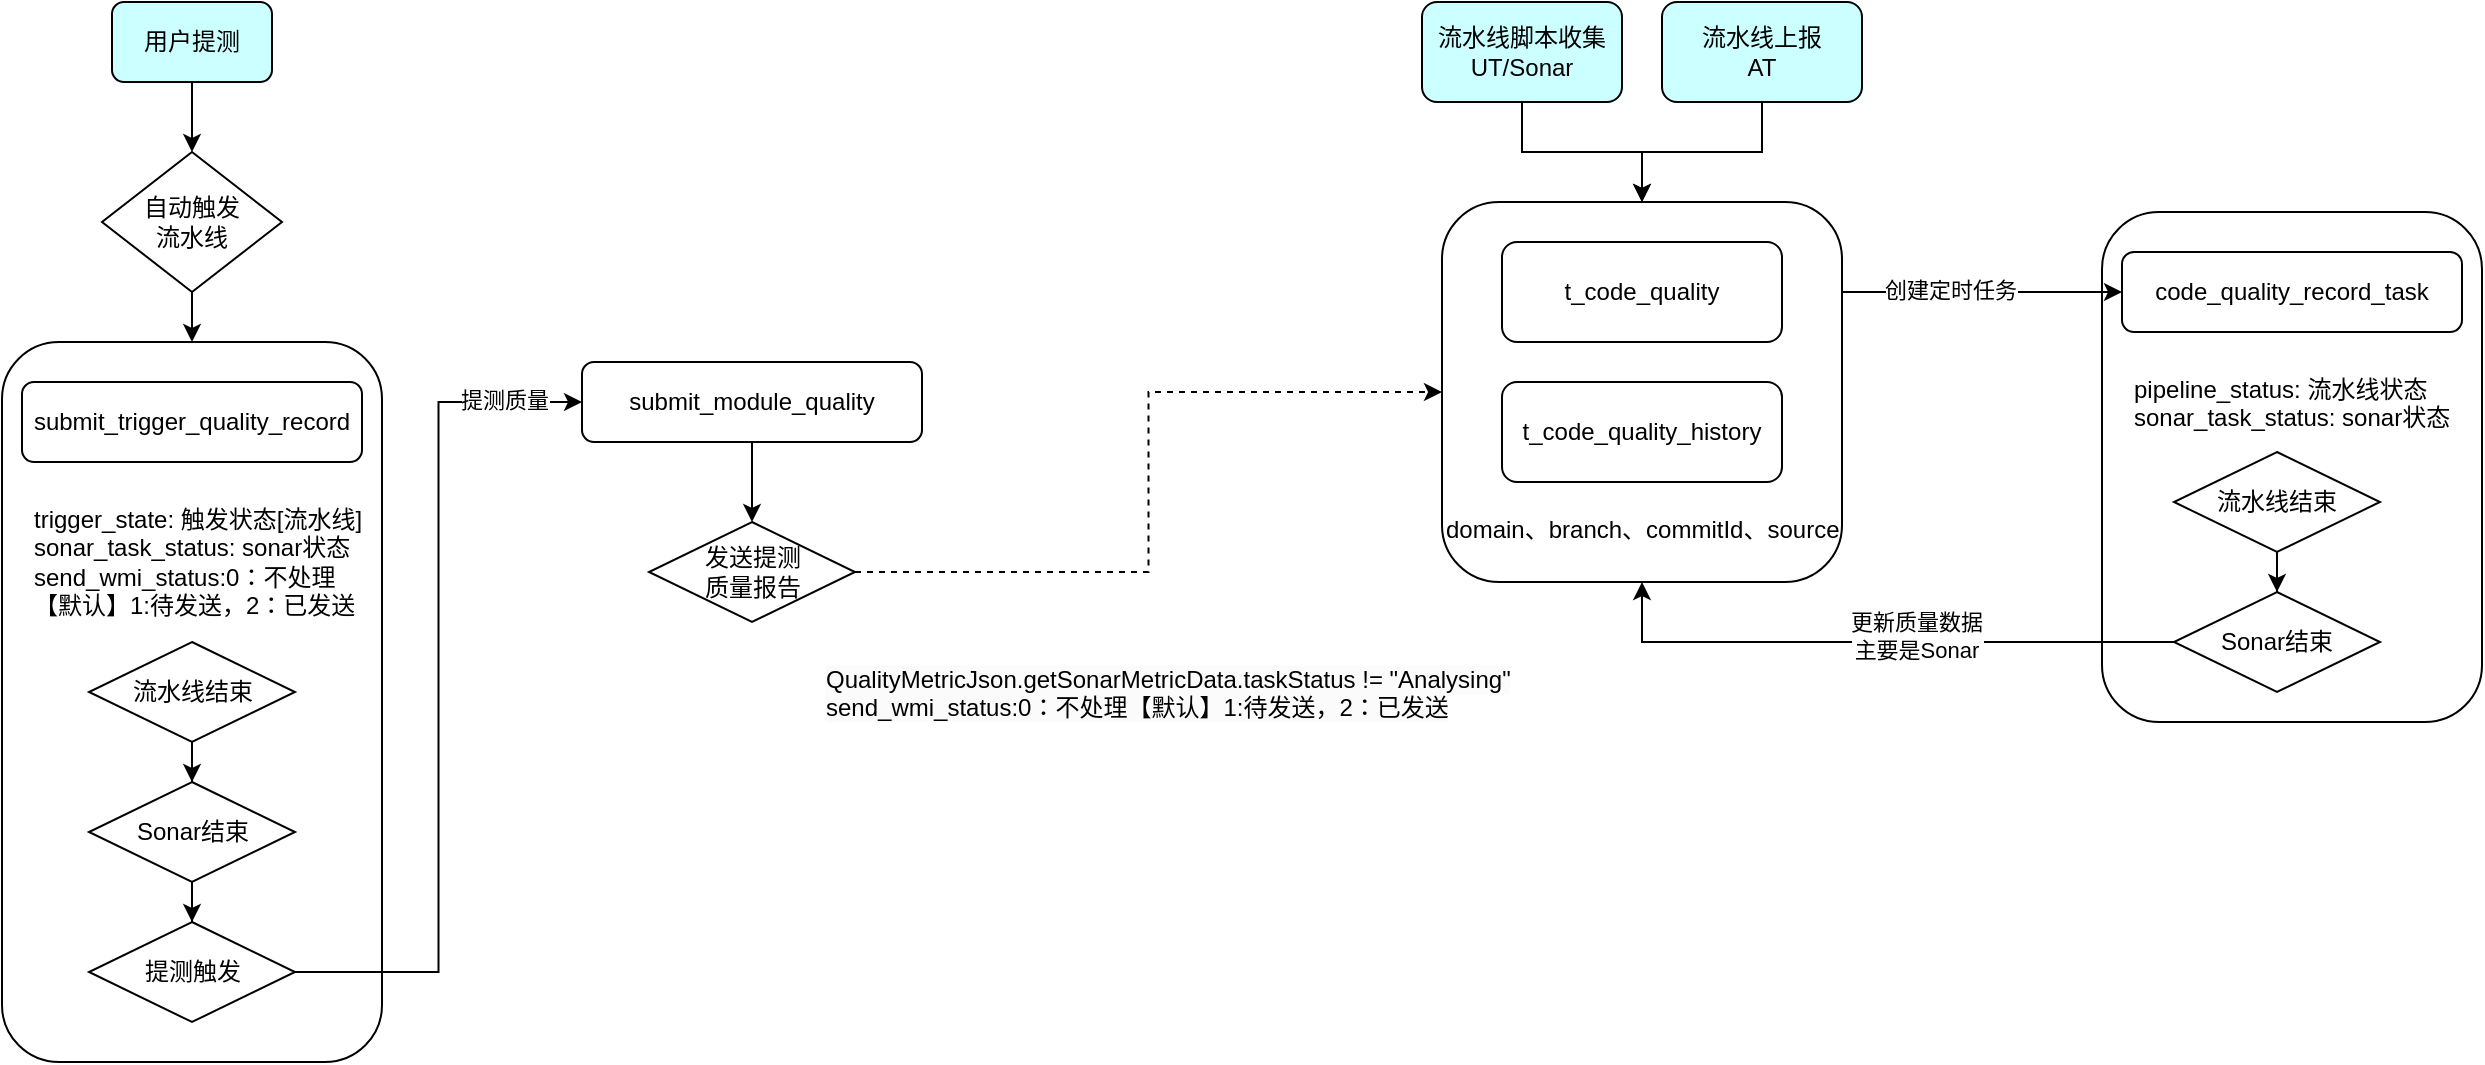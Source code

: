<mxfile version="24.9.1">
  <diagram name="第 1 页" id="VxHALeBs2BCOJVHT1nt_">
    <mxGraphModel dx="1434" dy="746" grid="1" gridSize="10" guides="1" tooltips="1" connect="1" arrows="1" fold="1" page="1" pageScale="1" pageWidth="1654" pageHeight="1169" math="0" shadow="0">
      <root>
        <mxCell id="0" />
        <mxCell id="1" parent="0" />
        <mxCell id="WK5S7aKCZVSB_zJ08Xr1-57" value="" style="group" vertex="1" connectable="0" parent="1">
          <mxGeometry x="850" y="300" width="530" height="360" as="geometry" />
        </mxCell>
        <mxCell id="WK5S7aKCZVSB_zJ08Xr1-54" style="edgeStyle=orthogonalEdgeStyle;rounded=0;orthogonalLoop=1;jettySize=auto;html=1;entryX=0.5;entryY=0;entryDx=0;entryDy=0;" edge="1" parent="WK5S7aKCZVSB_zJ08Xr1-57" source="WK5S7aKCZVSB_zJ08Xr1-1" target="WK5S7aKCZVSB_zJ08Xr1-6">
          <mxGeometry relative="1" as="geometry" />
        </mxCell>
        <mxCell id="WK5S7aKCZVSB_zJ08Xr1-1" value="流水线脚本收集UT/Sonar" style="rounded=1;whiteSpace=wrap;html=1;fillColor=#CCFFFF;" vertex="1" parent="WK5S7aKCZVSB_zJ08Xr1-57">
          <mxGeometry width="100" height="50" as="geometry" />
        </mxCell>
        <mxCell id="WK5S7aKCZVSB_zJ08Xr1-55" style="edgeStyle=orthogonalEdgeStyle;rounded=0;orthogonalLoop=1;jettySize=auto;html=1;entryX=0.5;entryY=0;entryDx=0;entryDy=0;" edge="1" parent="WK5S7aKCZVSB_zJ08Xr1-57" source="WK5S7aKCZVSB_zJ08Xr1-2" target="WK5S7aKCZVSB_zJ08Xr1-6">
          <mxGeometry relative="1" as="geometry" />
        </mxCell>
        <mxCell id="WK5S7aKCZVSB_zJ08Xr1-2" value="&lt;div&gt;&lt;span style=&quot;background-color: initial;&quot;&gt;流水线上报&lt;/span&gt;&lt;/div&gt;&lt;div&gt;&lt;span style=&quot;background-color: initial;&quot;&gt;AT&lt;/span&gt;&lt;br&gt;&lt;/div&gt;" style="rounded=1;whiteSpace=wrap;html=1;fillColor=#CCFFFF;" vertex="1" parent="WK5S7aKCZVSB_zJ08Xr1-57">
          <mxGeometry x="120" width="100" height="50" as="geometry" />
        </mxCell>
        <mxCell id="WK5S7aKCZVSB_zJ08Xr1-23" value="" style="group" vertex="1" connectable="0" parent="WK5S7aKCZVSB_zJ08Xr1-57">
          <mxGeometry x="340" y="105" width="190" height="255" as="geometry" />
        </mxCell>
        <mxCell id="WK5S7aKCZVSB_zJ08Xr1-22" value="" style="rounded=1;whiteSpace=wrap;html=1;" vertex="1" parent="WK5S7aKCZVSB_zJ08Xr1-23">
          <mxGeometry width="190" height="255" as="geometry" />
        </mxCell>
        <mxCell id="WK5S7aKCZVSB_zJ08Xr1-21" value="" style="group" vertex="1" connectable="0" parent="WK5S7aKCZVSB_zJ08Xr1-23">
          <mxGeometry x="10" y="20" width="173.5" height="220" as="geometry" />
        </mxCell>
        <mxCell id="WK5S7aKCZVSB_zJ08Xr1-14" value="code_quality_record_task" style="rounded=1;whiteSpace=wrap;html=1;" vertex="1" parent="WK5S7aKCZVSB_zJ08Xr1-21">
          <mxGeometry width="170" height="40" as="geometry" />
        </mxCell>
        <mxCell id="WK5S7aKCZVSB_zJ08Xr1-15" value="pipeline_status: 流水线状态&lt;div&gt;sonar_task_status: sonar状态&lt;/div&gt;&lt;div&gt;&lt;br&gt;&lt;/div&gt;" style="text;html=1;align=left;verticalAlign=top;whiteSpace=wrap;rounded=0;" vertex="1" parent="WK5S7aKCZVSB_zJ08Xr1-21">
          <mxGeometry x="3.5" y="55" width="170" height="40" as="geometry" />
        </mxCell>
        <mxCell id="WK5S7aKCZVSB_zJ08Xr1-20" value="" style="group" vertex="1" connectable="0" parent="WK5S7aKCZVSB_zJ08Xr1-21">
          <mxGeometry x="26" y="100" width="103" height="120" as="geometry" />
        </mxCell>
        <mxCell id="WK5S7aKCZVSB_zJ08Xr1-19" style="edgeStyle=orthogonalEdgeStyle;rounded=0;orthogonalLoop=1;jettySize=auto;html=1;entryX=0.5;entryY=0;entryDx=0;entryDy=0;" edge="1" parent="WK5S7aKCZVSB_zJ08Xr1-20" source="WK5S7aKCZVSB_zJ08Xr1-16" target="WK5S7aKCZVSB_zJ08Xr1-17">
          <mxGeometry relative="1" as="geometry" />
        </mxCell>
        <mxCell id="WK5S7aKCZVSB_zJ08Xr1-16" value="流水线结束" style="rhombus;whiteSpace=wrap;html=1;" vertex="1" parent="WK5S7aKCZVSB_zJ08Xr1-20">
          <mxGeometry width="103" height="50" as="geometry" />
        </mxCell>
        <mxCell id="WK5S7aKCZVSB_zJ08Xr1-17" value="Sonar结束" style="rhombus;whiteSpace=wrap;html=1;" vertex="1" parent="WK5S7aKCZVSB_zJ08Xr1-20">
          <mxGeometry y="70" width="103" height="50" as="geometry" />
        </mxCell>
        <mxCell id="WK5S7aKCZVSB_zJ08Xr1-24" style="edgeStyle=orthogonalEdgeStyle;rounded=0;orthogonalLoop=1;jettySize=auto;html=1;entryX=0;entryY=0.5;entryDx=0;entryDy=0;" edge="1" parent="WK5S7aKCZVSB_zJ08Xr1-57" source="WK5S7aKCZVSB_zJ08Xr1-4" target="WK5S7aKCZVSB_zJ08Xr1-14">
          <mxGeometry relative="1" as="geometry" />
        </mxCell>
        <mxCell id="WK5S7aKCZVSB_zJ08Xr1-26" value="创建定时任务" style="edgeLabel;html=1;align=center;verticalAlign=middle;resizable=0;points=[];" vertex="1" connectable="0" parent="WK5S7aKCZVSB_zJ08Xr1-24">
          <mxGeometry x="-0.015" y="1" relative="1" as="geometry">
            <mxPoint as="offset" />
          </mxGeometry>
        </mxCell>
        <mxCell id="WK5S7aKCZVSB_zJ08Xr1-33" style="edgeStyle=orthogonalEdgeStyle;rounded=0;orthogonalLoop=1;jettySize=auto;html=1;entryX=0.5;entryY=1;entryDx=0;entryDy=0;" edge="1" parent="WK5S7aKCZVSB_zJ08Xr1-57" source="WK5S7aKCZVSB_zJ08Xr1-17" target="WK5S7aKCZVSB_zJ08Xr1-6">
          <mxGeometry relative="1" as="geometry" />
        </mxCell>
        <mxCell id="WK5S7aKCZVSB_zJ08Xr1-34" value="更新质量数据&lt;div&gt;主要是Sonar&lt;/div&gt;" style="edgeLabel;html=1;align=center;verticalAlign=middle;resizable=0;points=[];" vertex="1" connectable="0" parent="WK5S7aKCZVSB_zJ08Xr1-33">
          <mxGeometry x="-0.125" y="-3" relative="1" as="geometry">
            <mxPoint as="offset" />
          </mxGeometry>
        </mxCell>
        <mxCell id="WK5S7aKCZVSB_zJ08Xr1-6" value="" style="rounded=1;whiteSpace=wrap;html=1;" vertex="1" parent="WK5S7aKCZVSB_zJ08Xr1-57">
          <mxGeometry x="10" y="100" width="200" height="190" as="geometry" />
        </mxCell>
        <mxCell id="WK5S7aKCZVSB_zJ08Xr1-4" value="&lt;div&gt;t_code_quality&lt;/div&gt;" style="rounded=1;whiteSpace=wrap;html=1;" vertex="1" parent="WK5S7aKCZVSB_zJ08Xr1-57">
          <mxGeometry x="40" y="120" width="140" height="50" as="geometry" />
        </mxCell>
        <mxCell id="WK5S7aKCZVSB_zJ08Xr1-5" value="&lt;div&gt;t_code_quality_history&lt;/div&gt;" style="rounded=1;whiteSpace=wrap;html=1;" vertex="1" parent="WK5S7aKCZVSB_zJ08Xr1-57">
          <mxGeometry x="40" y="190" width="140" height="50" as="geometry" />
        </mxCell>
        <mxCell id="WK5S7aKCZVSB_zJ08Xr1-12" value="domain、branch、commitId、source" style="text;html=1;align=left;verticalAlign=top;whiteSpace=wrap;rounded=0;" vertex="1" parent="WK5S7aKCZVSB_zJ08Xr1-57">
          <mxGeometry x="10" y="250" width="200" height="30" as="geometry" />
        </mxCell>
        <mxCell id="WK5S7aKCZVSB_zJ08Xr1-59" style="edgeStyle=orthogonalEdgeStyle;rounded=0;orthogonalLoop=1;jettySize=auto;html=1;entryX=0;entryY=0.5;entryDx=0;entryDy=0;dashed=1;" edge="1" parent="1" source="WK5S7aKCZVSB_zJ08Xr1-50" target="WK5S7aKCZVSB_zJ08Xr1-6">
          <mxGeometry relative="1" as="geometry" />
        </mxCell>
        <mxCell id="WK5S7aKCZVSB_zJ08Xr1-37" value="" style="rounded=1;whiteSpace=wrap;html=1;container=0;" vertex="1" parent="1">
          <mxGeometry x="140" y="470" width="190" height="360" as="geometry" />
        </mxCell>
        <mxCell id="WK5S7aKCZVSB_zJ08Xr1-39" value="&lt;div&gt;submit_trigger_quality_record&lt;br&gt;&lt;/div&gt;" style="rounded=1;whiteSpace=wrap;html=1;container=0;" vertex="1" parent="1">
          <mxGeometry x="150" y="490" width="170" height="40" as="geometry" />
        </mxCell>
        <mxCell id="WK5S7aKCZVSB_zJ08Xr1-40" value="trigger_state: 触发状态[流水线]&lt;div&gt;sonar_task_status: sonar状态&lt;/div&gt;&lt;div&gt;send_wmi_status:0：不处理【默认】1:待发送，2：已发送&lt;/div&gt;" style="text;html=1;align=left;verticalAlign=top;whiteSpace=wrap;rounded=0;container=0;" vertex="1" parent="1">
          <mxGeometry x="153.5" y="545" width="166.5" height="65" as="geometry" />
        </mxCell>
        <mxCell id="WK5S7aKCZVSB_zJ08Xr1-42" style="edgeStyle=orthogonalEdgeStyle;rounded=0;orthogonalLoop=1;jettySize=auto;html=1;entryX=0.5;entryY=0;entryDx=0;entryDy=0;" edge="1" parent="1" source="WK5S7aKCZVSB_zJ08Xr1-43" target="WK5S7aKCZVSB_zJ08Xr1-44">
          <mxGeometry relative="1" as="geometry" />
        </mxCell>
        <mxCell id="WK5S7aKCZVSB_zJ08Xr1-43" value="流水线结束" style="rhombus;whiteSpace=wrap;html=1;container=0;" vertex="1" parent="1">
          <mxGeometry x="183.5" y="620" width="103" height="50" as="geometry" />
        </mxCell>
        <mxCell id="WK5S7aKCZVSB_zJ08Xr1-47" style="edgeStyle=orthogonalEdgeStyle;rounded=0;orthogonalLoop=1;jettySize=auto;html=1;entryX=0.5;entryY=0;entryDx=0;entryDy=0;" edge="1" parent="1" source="WK5S7aKCZVSB_zJ08Xr1-44" target="WK5S7aKCZVSB_zJ08Xr1-45">
          <mxGeometry relative="1" as="geometry" />
        </mxCell>
        <mxCell id="WK5S7aKCZVSB_zJ08Xr1-44" value="Sonar结束" style="rhombus;whiteSpace=wrap;html=1;container=0;" vertex="1" parent="1">
          <mxGeometry x="183.5" y="690" width="103" height="50" as="geometry" />
        </mxCell>
        <mxCell id="WK5S7aKCZVSB_zJ08Xr1-48" style="edgeStyle=orthogonalEdgeStyle;rounded=0;orthogonalLoop=1;jettySize=auto;html=1;entryX=0;entryY=0.5;entryDx=0;entryDy=0;" edge="1" parent="1" source="WK5S7aKCZVSB_zJ08Xr1-45" target="WK5S7aKCZVSB_zJ08Xr1-46">
          <mxGeometry relative="1" as="geometry" />
        </mxCell>
        <mxCell id="WK5S7aKCZVSB_zJ08Xr1-49" value="提测质量" style="edgeLabel;html=1;align=center;verticalAlign=middle;resizable=0;points=[];container=0;" vertex="1" connectable="0" parent="WK5S7aKCZVSB_zJ08Xr1-48">
          <mxGeometry x="0.818" y="1" relative="1" as="geometry">
            <mxPoint as="offset" />
          </mxGeometry>
        </mxCell>
        <mxCell id="WK5S7aKCZVSB_zJ08Xr1-45" value="提测触发" style="rhombus;whiteSpace=wrap;html=1;container=0;" vertex="1" parent="1">
          <mxGeometry x="183.5" y="760" width="103" height="50" as="geometry" />
        </mxCell>
        <mxCell id="WK5S7aKCZVSB_zJ08Xr1-51" style="edgeStyle=orthogonalEdgeStyle;rounded=0;orthogonalLoop=1;jettySize=auto;html=1;" edge="1" parent="1" source="WK5S7aKCZVSB_zJ08Xr1-46" target="WK5S7aKCZVSB_zJ08Xr1-50">
          <mxGeometry relative="1" as="geometry" />
        </mxCell>
        <mxCell id="WK5S7aKCZVSB_zJ08Xr1-46" value="&lt;div&gt;submit_module_quality&lt;br&gt;&lt;/div&gt;" style="rounded=1;whiteSpace=wrap;html=1;container=0;" vertex="1" parent="1">
          <mxGeometry x="430" y="480" width="170" height="40" as="geometry" />
        </mxCell>
        <mxCell id="WK5S7aKCZVSB_zJ08Xr1-50" value="发送提测&lt;div&gt;质量报告&lt;/div&gt;" style="rhombus;whiteSpace=wrap;html=1;container=0;" vertex="1" parent="1">
          <mxGeometry x="463.5" y="560" width="103" height="50" as="geometry" />
        </mxCell>
        <mxCell id="WK5S7aKCZVSB_zJ08Xr1-53" style="edgeStyle=orthogonalEdgeStyle;rounded=0;orthogonalLoop=1;jettySize=auto;html=1;entryX=0.5;entryY=0;entryDx=0;entryDy=0;" edge="1" parent="1" source="WK5S7aKCZVSB_zJ08Xr1-29" target="WK5S7aKCZVSB_zJ08Xr1-37">
          <mxGeometry relative="1" as="geometry" />
        </mxCell>
        <mxCell id="WK5S7aKCZVSB_zJ08Xr1-35" style="edgeStyle=orthogonalEdgeStyle;rounded=0;orthogonalLoop=1;jettySize=auto;html=1;entryX=0.5;entryY=0;entryDx=0;entryDy=0;" edge="1" parent="1" source="WK5S7aKCZVSB_zJ08Xr1-28" target="WK5S7aKCZVSB_zJ08Xr1-29">
          <mxGeometry relative="1" as="geometry" />
        </mxCell>
        <mxCell id="WK5S7aKCZVSB_zJ08Xr1-28" value="用户提测" style="rounded=1;whiteSpace=wrap;html=1;fillColor=#CCFFFF;container=0;" vertex="1" parent="1">
          <mxGeometry x="195" y="300" width="80" height="40" as="geometry" />
        </mxCell>
        <mxCell id="WK5S7aKCZVSB_zJ08Xr1-29" value="自动触发&lt;div&gt;流水线&lt;/div&gt;" style="rhombus;whiteSpace=wrap;html=1;container=0;" vertex="1" parent="1">
          <mxGeometry x="190" y="375" width="90" height="70" as="geometry" />
        </mxCell>
        <mxCell id="WK5S7aKCZVSB_zJ08Xr1-60" value="&lt;div&gt;&lt;span style=&quot;orphans: 2; text-align: left; text-indent: 0px; widows: 2; background-color: rgb(251, 251, 251); text-decoration-thickness: initial; text-decoration-style: initial; text-decoration-color: initial; float: none; display: inline !important;&quot;&gt;QualityMetricJson.getSonarMetricData.taskStatus != &quot;Analysing&quot;&lt;br&gt;&lt;/span&gt;&lt;/div&gt;&lt;span style=&quot;color: rgb(0, 0, 0); font-family: Helvetica; font-size: 12px; font-style: normal; font-variant-ligatures: normal; font-variant-caps: normal; font-weight: 400; letter-spacing: normal; orphans: 2; text-align: left; text-indent: 0px; text-transform: none; widows: 2; word-spacing: 0px; -webkit-text-stroke-width: 0px; white-space: normal; background-color: rgb(251, 251, 251); text-decoration-thickness: initial; text-decoration-style: initial; text-decoration-color: initial; display: inline !important; float: none;&quot;&gt;send_wmi_status:0：不处理【默认】1:待发送，2：已发送&lt;/span&gt;" style="text;whiteSpace=wrap;html=1;" vertex="1" parent="1">
          <mxGeometry x="550" y="625" width="373.5" height="50" as="geometry" />
        </mxCell>
      </root>
    </mxGraphModel>
  </diagram>
</mxfile>
